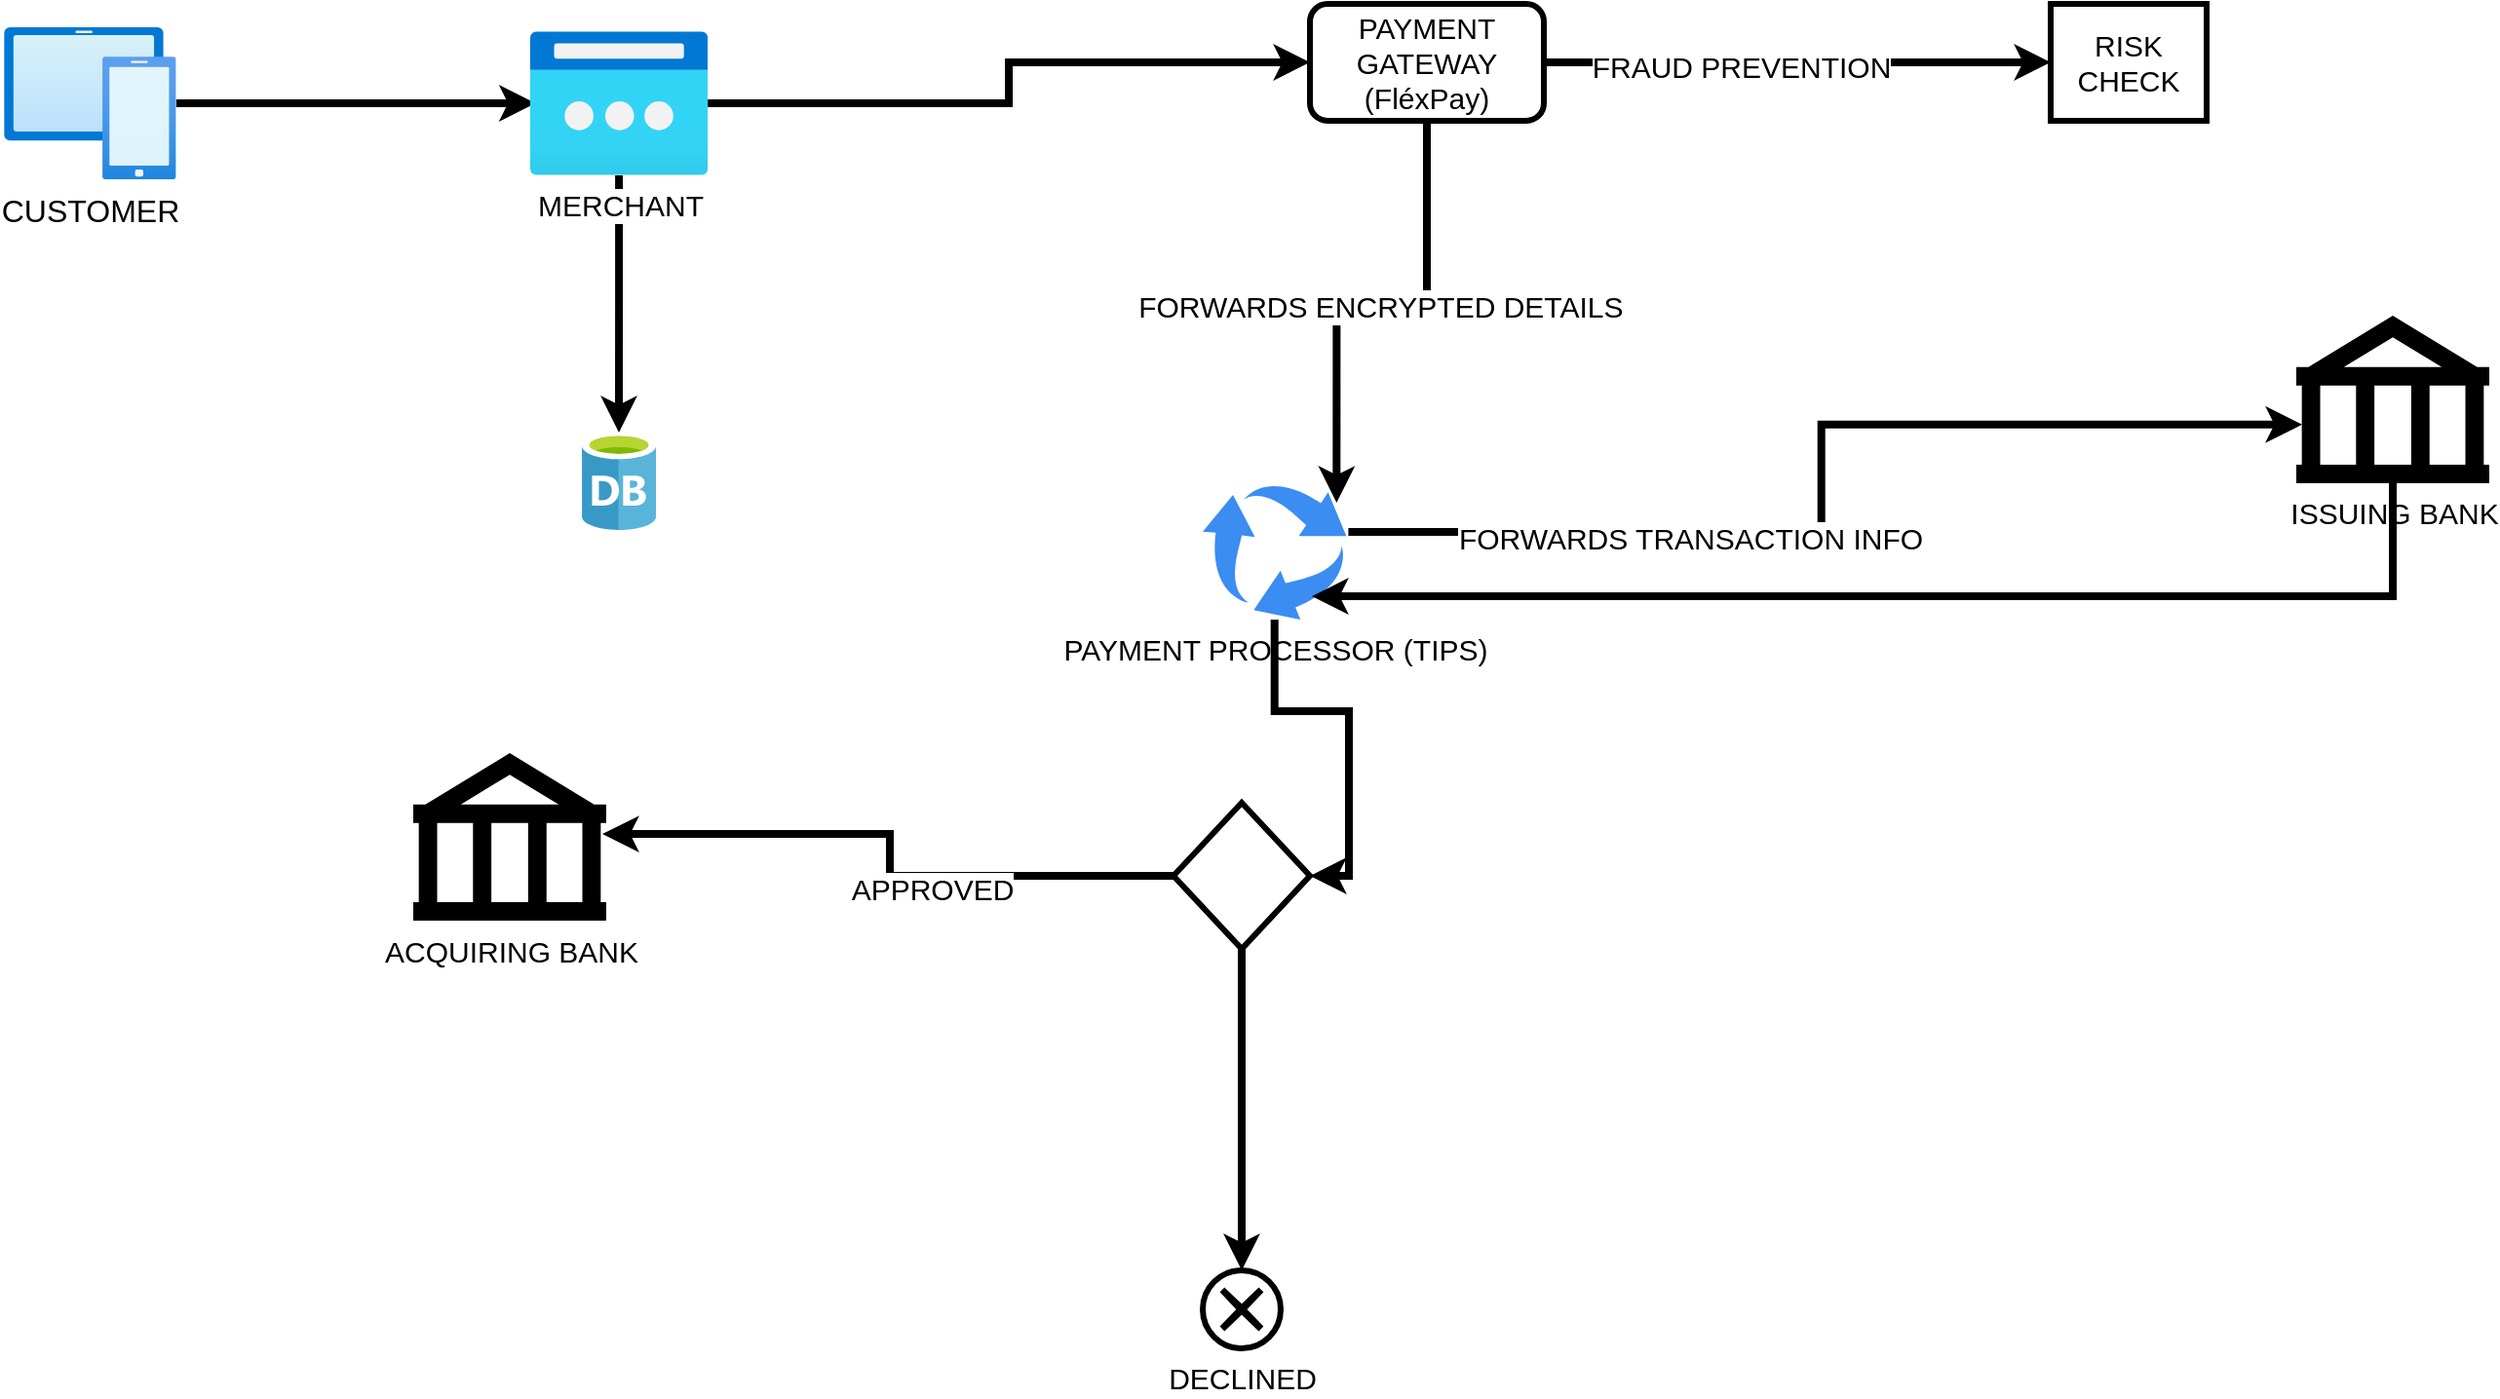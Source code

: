 <mxfile version="21.6.8" type="github">
  <diagram name="Page-1" id="KRZjGBvJxFc4cLtDj56S">
    <mxGraphModel dx="880" dy="467" grid="1" gridSize="10" guides="1" tooltips="1" connect="1" arrows="1" fold="1" page="1" pageScale="1" pageWidth="850" pageHeight="1100" math="0" shadow="0">
      <root>
        <mxCell id="0" />
        <mxCell id="1" parent="0" />
        <mxCell id="YMvrxA3L1JLq-S8cQmyy-13" style="edgeStyle=orthogonalEdgeStyle;rounded=0;orthogonalLoop=1;jettySize=auto;html=1;entryX=0.031;entryY=0.5;entryDx=0;entryDy=0;entryPerimeter=0;strokeWidth=4;" edge="1" parent="1" source="YMvrxA3L1JLq-S8cQmyy-1" target="YMvrxA3L1JLq-S8cQmyy-2">
          <mxGeometry relative="1" as="geometry" />
        </mxCell>
        <mxCell id="YMvrxA3L1JLq-S8cQmyy-1" value="&lt;font style=&quot;font-size: 16px;&quot;&gt;CUSTOMER&lt;/font&gt;" style="image;aspect=fixed;html=1;points=[];align=center;fontSize=12;image=img/lib/azure2/intune/Devices.svg;" vertex="1" parent="1">
          <mxGeometry x="50" y="722" width="88.4" height="78" as="geometry" />
        </mxCell>
        <mxCell id="YMvrxA3L1JLq-S8cQmyy-20" style="edgeStyle=orthogonalEdgeStyle;rounded=0;orthogonalLoop=1;jettySize=auto;html=1;entryX=0;entryY=0.5;entryDx=0;entryDy=0;strokeWidth=4;" edge="1" parent="1" source="YMvrxA3L1JLq-S8cQmyy-2" target="YMvrxA3L1JLq-S8cQmyy-5">
          <mxGeometry relative="1" as="geometry" />
        </mxCell>
        <mxCell id="YMvrxA3L1JLq-S8cQmyy-21" style="edgeStyle=orthogonalEdgeStyle;rounded=0;orthogonalLoop=1;jettySize=auto;html=1;strokeWidth=4;" edge="1" parent="1" source="YMvrxA3L1JLq-S8cQmyy-2" target="YMvrxA3L1JLq-S8cQmyy-4">
          <mxGeometry relative="1" as="geometry" />
        </mxCell>
        <mxCell id="YMvrxA3L1JLq-S8cQmyy-2" value="&lt;font style=&quot;font-size: 15px;&quot;&gt;MERCHANT&lt;/font&gt;" style="image;aspect=fixed;html=1;points=[];align=center;fontSize=12;image=img/lib/azure2/networking/Public_IP_Addresses_Classic.svg;" vertex="1" parent="1">
          <mxGeometry x="320" y="724" width="91.08" height="74" as="geometry" />
        </mxCell>
        <mxCell id="YMvrxA3L1JLq-S8cQmyy-4" value="" style="image;sketch=0;aspect=fixed;html=1;points=[];align=center;fontSize=12;image=img/lib/mscae/Database_General.svg;" vertex="1" parent="1">
          <mxGeometry x="346.54" y="930" width="38" height="50" as="geometry" />
        </mxCell>
        <mxCell id="YMvrxA3L1JLq-S8cQmyy-14" style="edgeStyle=orthogonalEdgeStyle;rounded=0;orthogonalLoop=1;jettySize=auto;html=1;strokeWidth=4;" edge="1" parent="1" source="YMvrxA3L1JLq-S8cQmyy-5" target="YMvrxA3L1JLq-S8cQmyy-7">
          <mxGeometry relative="1" as="geometry" />
        </mxCell>
        <mxCell id="YMvrxA3L1JLq-S8cQmyy-24" value="&lt;font style=&quot;font-size: 15px;&quot;&gt;FRAUD PREVENTION&lt;/font&gt;" style="edgeLabel;html=1;align=center;verticalAlign=middle;resizable=0;points=[];" vertex="1" connectable="0" parent="YMvrxA3L1JLq-S8cQmyy-14">
          <mxGeometry x="-0.223" y="-2" relative="1" as="geometry">
            <mxPoint as="offset" />
          </mxGeometry>
        </mxCell>
        <mxCell id="YMvrxA3L1JLq-S8cQmyy-15" style="edgeStyle=orthogonalEdgeStyle;rounded=0;orthogonalLoop=1;jettySize=auto;html=1;exitX=0.5;exitY=1;exitDx=0;exitDy=0;entryX=0.932;entryY=0.143;entryDx=0;entryDy=0;entryPerimeter=0;strokeWidth=4;" edge="1" parent="1" source="YMvrxA3L1JLq-S8cQmyy-5" target="YMvrxA3L1JLq-S8cQmyy-8">
          <mxGeometry relative="1" as="geometry" />
        </mxCell>
        <mxCell id="YMvrxA3L1JLq-S8cQmyy-25" value="&lt;font style=&quot;font-size: 15px;&quot;&gt;FORWARDS ENCRYPTED DETAILS&amp;nbsp;&lt;/font&gt;" style="edgeLabel;html=1;align=center;verticalAlign=middle;resizable=0;points=[];" vertex="1" connectable="0" parent="YMvrxA3L1JLq-S8cQmyy-15">
          <mxGeometry x="-0.048" y="2" relative="1" as="geometry">
            <mxPoint as="offset" />
          </mxGeometry>
        </mxCell>
        <mxCell id="YMvrxA3L1JLq-S8cQmyy-5" value="&lt;font style=&quot;font-size: 15px;&quot;&gt;PAYMENT GATEWAY (FléxPay)&lt;/font&gt;" style="rounded=1;whiteSpace=wrap;html=1;strokeWidth=3;" vertex="1" parent="1">
          <mxGeometry x="720" y="710" width="120" height="60" as="geometry" />
        </mxCell>
        <mxCell id="YMvrxA3L1JLq-S8cQmyy-7" value="&lt;font style=&quot;font-size: 15px;&quot;&gt;RISK CHECK&lt;/font&gt;" style="rounded=0;whiteSpace=wrap;html=1;strokeWidth=3;" vertex="1" parent="1">
          <mxGeometry x="1100" y="710" width="80" height="60" as="geometry" />
        </mxCell>
        <mxCell id="YMvrxA3L1JLq-S8cQmyy-16" style="edgeStyle=orthogonalEdgeStyle;rounded=0;orthogonalLoop=1;jettySize=auto;html=1;entryX=0.03;entryY=0.65;entryDx=0;entryDy=0;entryPerimeter=0;strokeWidth=4;exitX=1.014;exitY=0.357;exitDx=0;exitDy=0;exitPerimeter=0;" edge="1" parent="1" source="YMvrxA3L1JLq-S8cQmyy-8" target="YMvrxA3L1JLq-S8cQmyy-9">
          <mxGeometry relative="1" as="geometry" />
        </mxCell>
        <mxCell id="YMvrxA3L1JLq-S8cQmyy-26" value="&lt;font style=&quot;font-size: 15px;&quot;&gt;FORWARDS TRANSACTION INFO&lt;/font&gt;" style="edgeLabel;html=1;align=center;verticalAlign=middle;resizable=0;points=[];" vertex="1" connectable="0" parent="YMvrxA3L1JLq-S8cQmyy-16">
          <mxGeometry x="-0.356" y="-3" relative="1" as="geometry">
            <mxPoint as="offset" />
          </mxGeometry>
        </mxCell>
        <mxCell id="YMvrxA3L1JLq-S8cQmyy-8" value="&lt;font style=&quot;font-size: 15px;&quot;&gt;PAYMENT PROCESSOR (TIPS)&lt;/font&gt;" style="sketch=0;html=1;aspect=fixed;strokeColor=none;shadow=0;fillColor=#3B8DF1;verticalAlign=top;labelPosition=center;verticalLabelPosition=bottom;shape=mxgraph.gcp2.arrow_cycle" vertex="1" parent="1">
          <mxGeometry x="665" y="956" width="73.68" height="70" as="geometry" />
        </mxCell>
        <mxCell id="YMvrxA3L1JLq-S8cQmyy-17" style="edgeStyle=orthogonalEdgeStyle;rounded=0;orthogonalLoop=1;jettySize=auto;html=1;entryX=1;entryY=0.5;entryDx=0;entryDy=0;strokeWidth=4;" edge="1" parent="1" source="YMvrxA3L1JLq-S8cQmyy-8" target="YMvrxA3L1JLq-S8cQmyy-10">
          <mxGeometry relative="1" as="geometry" />
        </mxCell>
        <mxCell id="YMvrxA3L1JLq-S8cQmyy-27" style="edgeStyle=orthogonalEdgeStyle;rounded=0;orthogonalLoop=1;jettySize=auto;html=1;exitX=0.5;exitY=1;exitDx=0;exitDy=0;exitPerimeter=0;entryX=0.76;entryY=0.829;entryDx=0;entryDy=0;entryPerimeter=0;strokeWidth=4;" edge="1" parent="1" source="YMvrxA3L1JLq-S8cQmyy-9" target="YMvrxA3L1JLq-S8cQmyy-8">
          <mxGeometry relative="1" as="geometry" />
        </mxCell>
        <mxCell id="YMvrxA3L1JLq-S8cQmyy-9" value="&lt;font style=&quot;font-size: 15px;&quot;&gt;ISSUING BANK&lt;/font&gt;" style="shape=mxgraph.signs.travel.bank;html=1;pointerEvents=1;fillColor=#000000;strokeColor=none;verticalLabelPosition=bottom;verticalAlign=top;align=center;" vertex="1" parent="1">
          <mxGeometry x="1226" y="870" width="99" height="86" as="geometry" />
        </mxCell>
        <mxCell id="YMvrxA3L1JLq-S8cQmyy-18" style="edgeStyle=orthogonalEdgeStyle;rounded=0;orthogonalLoop=1;jettySize=auto;html=1;strokeWidth=4;" edge="1" parent="1" source="YMvrxA3L1JLq-S8cQmyy-10" target="YMvrxA3L1JLq-S8cQmyy-11">
          <mxGeometry relative="1" as="geometry" />
        </mxCell>
        <mxCell id="YMvrxA3L1JLq-S8cQmyy-19" style="edgeStyle=orthogonalEdgeStyle;rounded=0;orthogonalLoop=1;jettySize=auto;html=1;entryX=0.98;entryY=0.483;entryDx=0;entryDy=0;entryPerimeter=0;strokeWidth=4;" edge="1" parent="1" source="YMvrxA3L1JLq-S8cQmyy-10" target="YMvrxA3L1JLq-S8cQmyy-12">
          <mxGeometry relative="1" as="geometry" />
        </mxCell>
        <mxCell id="YMvrxA3L1JLq-S8cQmyy-23" value="&lt;font style=&quot;font-size: 15px;&quot;&gt;APPROVED&lt;/font&gt;" style="edgeLabel;html=1;align=center;verticalAlign=middle;resizable=0;points=[];" vertex="1" connectable="0" parent="YMvrxA3L1JLq-S8cQmyy-19">
          <mxGeometry x="-0.212" y="6" relative="1" as="geometry">
            <mxPoint as="offset" />
          </mxGeometry>
        </mxCell>
        <mxCell id="YMvrxA3L1JLq-S8cQmyy-10" value="" style="rhombus;whiteSpace=wrap;html=1;strokeWidth=3;" vertex="1" parent="1">
          <mxGeometry x="650" y="1120" width="70" height="75" as="geometry" />
        </mxCell>
        <mxCell id="YMvrxA3L1JLq-S8cQmyy-11" value="&lt;font style=&quot;font-size: 15px;&quot;&gt;DECLINED&lt;/font&gt;" style="points=[[0.145,0.145,0],[0.5,0,0],[0.855,0.145,0],[1,0.5,0],[0.855,0.855,0],[0.5,1,0],[0.145,0.855,0],[0,0.5,0]];shape=mxgraph.bpmn.event;html=1;verticalLabelPosition=bottom;labelBackgroundColor=#ffffff;verticalAlign=top;align=center;perimeter=ellipsePerimeter;outlineConnect=0;aspect=fixed;outline=end;symbol=cancel;" vertex="1" parent="1">
          <mxGeometry x="665" y="1360" width="40" height="40" as="geometry" />
        </mxCell>
        <mxCell id="YMvrxA3L1JLq-S8cQmyy-12" value="&lt;font style=&quot;font-size: 15px;&quot;&gt;ACQUIRING BANK&lt;/font&gt;" style="shape=mxgraph.signs.travel.bank;html=1;pointerEvents=1;fillColor=#000000;strokeColor=none;verticalLabelPosition=bottom;verticalAlign=top;align=center;" vertex="1" parent="1">
          <mxGeometry x="260" y="1094.5" width="99" height="86" as="geometry" />
        </mxCell>
      </root>
    </mxGraphModel>
  </diagram>
</mxfile>
